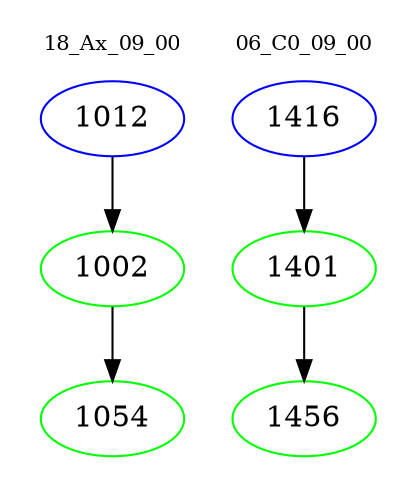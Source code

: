 digraph{
subgraph cluster_0 {
color = white
label = "18_Ax_09_00";
fontsize=10;
T0_1012 [label="1012", color="blue"]
T0_1012 -> T0_1002 [color="black"]
T0_1002 [label="1002", color="green"]
T0_1002 -> T0_1054 [color="black"]
T0_1054 [label="1054", color="green"]
}
subgraph cluster_1 {
color = white
label = "06_C0_09_00";
fontsize=10;
T1_1416 [label="1416", color="blue"]
T1_1416 -> T1_1401 [color="black"]
T1_1401 [label="1401", color="green"]
T1_1401 -> T1_1456 [color="black"]
T1_1456 [label="1456", color="green"]
}
}
